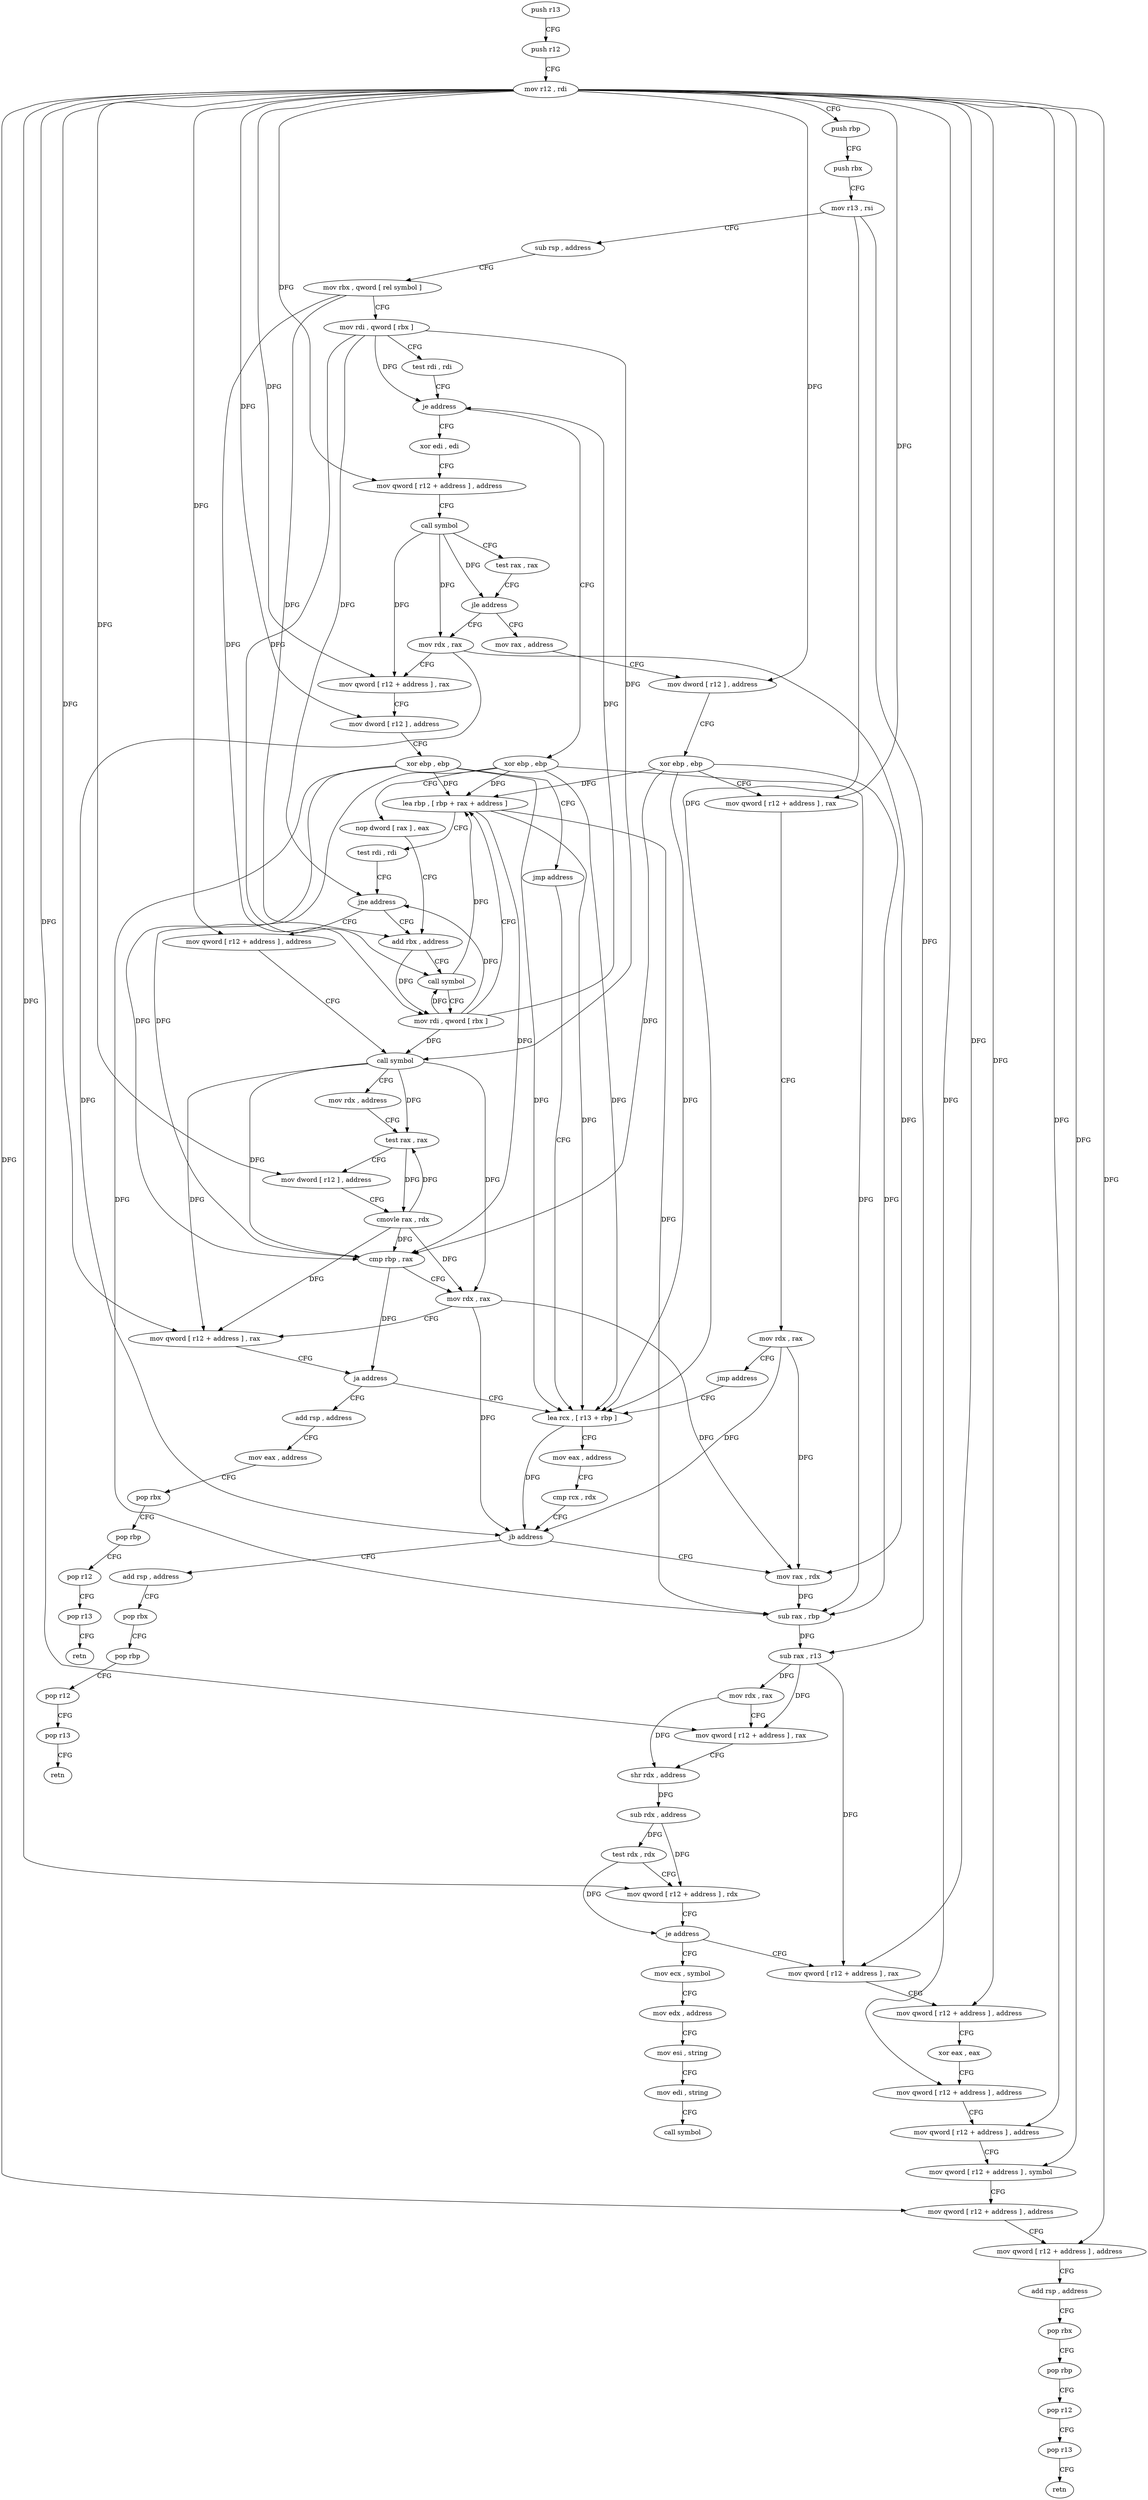 digraph "func" {
"4283936" [label = "push r13" ]
"4283938" [label = "push r12" ]
"4283940" [label = "mov r12 , rdi" ]
"4283943" [label = "push rbp" ]
"4283944" [label = "push rbx" ]
"4283945" [label = "mov r13 , rsi" ]
"4283948" [label = "sub rsp , address" ]
"4283952" [label = "mov rbx , qword [ rel symbol ]" ]
"4283959" [label = "mov rdi , qword [ rbx ]" ]
"4283962" [label = "test rdi , rdi" ]
"4283965" [label = "je address" ]
"4284208" [label = "xor edi , edi" ]
"4283971" [label = "xor ebp , ebp" ]
"4284210" [label = "mov qword [ r12 + address ] , address" ]
"4284219" [label = "call symbol" ]
"4284224" [label = "test rax , rax" ]
"4284227" [label = "jle address" ]
"4284252" [label = "mov rax , address" ]
"4284229" [label = "mov rdx , rax" ]
"4283973" [label = "nop dword [ rax ] , eax" ]
"4283976" [label = "add rbx , address" ]
"4284262" [label = "mov dword [ r12 ] , address" ]
"4284270" [label = "xor ebp , ebp" ]
"4284272" [label = "mov qword [ r12 + address ] , rax" ]
"4284277" [label = "mov rdx , rax" ]
"4284280" [label = "jmp address" ]
"4284054" [label = "lea rcx , [ r13 + rbp ]" ]
"4284232" [label = "mov qword [ r12 + address ] , rax" ]
"4284237" [label = "mov dword [ r12 ] , address" ]
"4284245" [label = "xor ebp , ebp" ]
"4284247" [label = "jmp address" ]
"4283980" [label = "call symbol" ]
"4283985" [label = "mov rdi , qword [ rbx ]" ]
"4283988" [label = "lea rbp , [ rbp + rax + address ]" ]
"4283993" [label = "test rdi , rdi" ]
"4283996" [label = "jne address" ]
"4283998" [label = "mov qword [ r12 + address ] , address" ]
"4284007" [label = "call symbol" ]
"4284012" [label = "mov rdx , address" ]
"4284022" [label = "test rax , rax" ]
"4284025" [label = "mov dword [ r12 ] , address" ]
"4284033" [label = "cmovle rax , rdx" ]
"4284037" [label = "cmp rbp , rax" ]
"4284040" [label = "mov rdx , rax" ]
"4284043" [label = "mov qword [ r12 + address ] , rax" ]
"4284048" [label = "ja address" ]
"4284192" [label = "add rsp , address" ]
"4284059" [label = "mov eax , address" ]
"4284064" [label = "cmp rcx , rdx" ]
"4284067" [label = "jb address" ]
"4284080" [label = "mov rax , rdx" ]
"4284069" [label = "add rsp , address" ]
"4284196" [label = "mov eax , address" ]
"4284201" [label = "pop rbx" ]
"4284202" [label = "pop rbp" ]
"4284203" [label = "pop r12" ]
"4284205" [label = "pop r13" ]
"4284207" [label = "retn" ]
"4284083" [label = "sub rax , rbp" ]
"4284086" [label = "sub rax , r13" ]
"4284089" [label = "mov rdx , rax" ]
"4284092" [label = "mov qword [ r12 + address ] , rax" ]
"4284097" [label = "shr rdx , address" ]
"4284101" [label = "sub rdx , address" ]
"4284105" [label = "test rdx , rdx" ]
"4284108" [label = "mov qword [ r12 + address ] , rdx" ]
"4284113" [label = "je address" ]
"4284285" [label = "mov ecx , symbol" ]
"4284119" [label = "mov qword [ r12 + address ] , rax" ]
"4284073" [label = "pop rbx" ]
"4284074" [label = "pop rbp" ]
"4284075" [label = "pop r12" ]
"4284077" [label = "pop r13" ]
"4284079" [label = "retn" ]
"4284290" [label = "mov edx , address" ]
"4284295" [label = "mov esi , string" ]
"4284300" [label = "mov edi , string" ]
"4284305" [label = "call symbol" ]
"4284124" [label = "mov qword [ r12 + address ] , address" ]
"4284133" [label = "xor eax , eax" ]
"4284135" [label = "mov qword [ r12 + address ] , address" ]
"4284144" [label = "mov qword [ r12 + address ] , address" ]
"4284153" [label = "mov qword [ r12 + address ] , symbol" ]
"4284162" [label = "mov qword [ r12 + address ] , address" ]
"4284171" [label = "mov qword [ r12 + address ] , address" ]
"4284180" [label = "add rsp , address" ]
"4284184" [label = "pop rbx" ]
"4284185" [label = "pop rbp" ]
"4284186" [label = "pop r12" ]
"4284188" [label = "pop r13" ]
"4284190" [label = "retn" ]
"4283936" -> "4283938" [ label = "CFG" ]
"4283938" -> "4283940" [ label = "CFG" ]
"4283940" -> "4283943" [ label = "CFG" ]
"4283940" -> "4284210" [ label = "DFG" ]
"4283940" -> "4284262" [ label = "DFG" ]
"4283940" -> "4284272" [ label = "DFG" ]
"4283940" -> "4284232" [ label = "DFG" ]
"4283940" -> "4284237" [ label = "DFG" ]
"4283940" -> "4283998" [ label = "DFG" ]
"4283940" -> "4284025" [ label = "DFG" ]
"4283940" -> "4284092" [ label = "DFG" ]
"4283940" -> "4284108" [ label = "DFG" ]
"4283940" -> "4284043" [ label = "DFG" ]
"4283940" -> "4284119" [ label = "DFG" ]
"4283940" -> "4284124" [ label = "DFG" ]
"4283940" -> "4284135" [ label = "DFG" ]
"4283940" -> "4284144" [ label = "DFG" ]
"4283940" -> "4284153" [ label = "DFG" ]
"4283940" -> "4284162" [ label = "DFG" ]
"4283940" -> "4284171" [ label = "DFG" ]
"4283943" -> "4283944" [ label = "CFG" ]
"4283944" -> "4283945" [ label = "CFG" ]
"4283945" -> "4283948" [ label = "CFG" ]
"4283945" -> "4284054" [ label = "DFG" ]
"4283945" -> "4284086" [ label = "DFG" ]
"4283948" -> "4283952" [ label = "CFG" ]
"4283952" -> "4283959" [ label = "CFG" ]
"4283952" -> "4283976" [ label = "DFG" ]
"4283952" -> "4283985" [ label = "DFG" ]
"4283959" -> "4283962" [ label = "CFG" ]
"4283959" -> "4283965" [ label = "DFG" ]
"4283959" -> "4283980" [ label = "DFG" ]
"4283959" -> "4283996" [ label = "DFG" ]
"4283959" -> "4284007" [ label = "DFG" ]
"4283962" -> "4283965" [ label = "CFG" ]
"4283965" -> "4284208" [ label = "CFG" ]
"4283965" -> "4283971" [ label = "CFG" ]
"4284208" -> "4284210" [ label = "CFG" ]
"4283971" -> "4283973" [ label = "CFG" ]
"4283971" -> "4283988" [ label = "DFG" ]
"4283971" -> "4284054" [ label = "DFG" ]
"4283971" -> "4284083" [ label = "DFG" ]
"4283971" -> "4284037" [ label = "DFG" ]
"4284210" -> "4284219" [ label = "CFG" ]
"4284219" -> "4284224" [ label = "CFG" ]
"4284219" -> "4284227" [ label = "DFG" ]
"4284219" -> "4284229" [ label = "DFG" ]
"4284219" -> "4284232" [ label = "DFG" ]
"4284224" -> "4284227" [ label = "CFG" ]
"4284227" -> "4284252" [ label = "CFG" ]
"4284227" -> "4284229" [ label = "CFG" ]
"4284252" -> "4284262" [ label = "CFG" ]
"4284229" -> "4284232" [ label = "CFG" ]
"4284229" -> "4284067" [ label = "DFG" ]
"4284229" -> "4284080" [ label = "DFG" ]
"4283973" -> "4283976" [ label = "CFG" ]
"4283976" -> "4283980" [ label = "CFG" ]
"4283976" -> "4283985" [ label = "DFG" ]
"4284262" -> "4284270" [ label = "CFG" ]
"4284270" -> "4284272" [ label = "CFG" ]
"4284270" -> "4283988" [ label = "DFG" ]
"4284270" -> "4284054" [ label = "DFG" ]
"4284270" -> "4284083" [ label = "DFG" ]
"4284270" -> "4284037" [ label = "DFG" ]
"4284272" -> "4284277" [ label = "CFG" ]
"4284277" -> "4284280" [ label = "CFG" ]
"4284277" -> "4284067" [ label = "DFG" ]
"4284277" -> "4284080" [ label = "DFG" ]
"4284280" -> "4284054" [ label = "CFG" ]
"4284054" -> "4284059" [ label = "CFG" ]
"4284054" -> "4284067" [ label = "DFG" ]
"4284232" -> "4284237" [ label = "CFG" ]
"4284237" -> "4284245" [ label = "CFG" ]
"4284245" -> "4284247" [ label = "CFG" ]
"4284245" -> "4283988" [ label = "DFG" ]
"4284245" -> "4284054" [ label = "DFG" ]
"4284245" -> "4284083" [ label = "DFG" ]
"4284245" -> "4284037" [ label = "DFG" ]
"4284247" -> "4284054" [ label = "CFG" ]
"4283980" -> "4283985" [ label = "CFG" ]
"4283980" -> "4283988" [ label = "DFG" ]
"4283985" -> "4283988" [ label = "CFG" ]
"4283985" -> "4283965" [ label = "DFG" ]
"4283985" -> "4283980" [ label = "DFG" ]
"4283985" -> "4283996" [ label = "DFG" ]
"4283985" -> "4284007" [ label = "DFG" ]
"4283988" -> "4283993" [ label = "CFG" ]
"4283988" -> "4284054" [ label = "DFG" ]
"4283988" -> "4284083" [ label = "DFG" ]
"4283988" -> "4284037" [ label = "DFG" ]
"4283993" -> "4283996" [ label = "CFG" ]
"4283996" -> "4283976" [ label = "CFG" ]
"4283996" -> "4283998" [ label = "CFG" ]
"4283998" -> "4284007" [ label = "CFG" ]
"4284007" -> "4284012" [ label = "CFG" ]
"4284007" -> "4284022" [ label = "DFG" ]
"4284007" -> "4284037" [ label = "DFG" ]
"4284007" -> "4284040" [ label = "DFG" ]
"4284007" -> "4284043" [ label = "DFG" ]
"4284012" -> "4284022" [ label = "CFG" ]
"4284022" -> "4284025" [ label = "CFG" ]
"4284022" -> "4284033" [ label = "DFG" ]
"4284025" -> "4284033" [ label = "CFG" ]
"4284033" -> "4284037" [ label = "DFG" ]
"4284033" -> "4284022" [ label = "DFG" ]
"4284033" -> "4284040" [ label = "DFG" ]
"4284033" -> "4284043" [ label = "DFG" ]
"4284037" -> "4284040" [ label = "CFG" ]
"4284037" -> "4284048" [ label = "DFG" ]
"4284040" -> "4284043" [ label = "CFG" ]
"4284040" -> "4284067" [ label = "DFG" ]
"4284040" -> "4284080" [ label = "DFG" ]
"4284043" -> "4284048" [ label = "CFG" ]
"4284048" -> "4284192" [ label = "CFG" ]
"4284048" -> "4284054" [ label = "CFG" ]
"4284192" -> "4284196" [ label = "CFG" ]
"4284059" -> "4284064" [ label = "CFG" ]
"4284064" -> "4284067" [ label = "CFG" ]
"4284067" -> "4284080" [ label = "CFG" ]
"4284067" -> "4284069" [ label = "CFG" ]
"4284080" -> "4284083" [ label = "DFG" ]
"4284069" -> "4284073" [ label = "CFG" ]
"4284196" -> "4284201" [ label = "CFG" ]
"4284201" -> "4284202" [ label = "CFG" ]
"4284202" -> "4284203" [ label = "CFG" ]
"4284203" -> "4284205" [ label = "CFG" ]
"4284205" -> "4284207" [ label = "CFG" ]
"4284083" -> "4284086" [ label = "DFG" ]
"4284086" -> "4284089" [ label = "DFG" ]
"4284086" -> "4284092" [ label = "DFG" ]
"4284086" -> "4284119" [ label = "DFG" ]
"4284089" -> "4284092" [ label = "CFG" ]
"4284089" -> "4284097" [ label = "DFG" ]
"4284092" -> "4284097" [ label = "CFG" ]
"4284097" -> "4284101" [ label = "DFG" ]
"4284101" -> "4284105" [ label = "DFG" ]
"4284101" -> "4284108" [ label = "DFG" ]
"4284105" -> "4284108" [ label = "CFG" ]
"4284105" -> "4284113" [ label = "DFG" ]
"4284108" -> "4284113" [ label = "CFG" ]
"4284113" -> "4284285" [ label = "CFG" ]
"4284113" -> "4284119" [ label = "CFG" ]
"4284285" -> "4284290" [ label = "CFG" ]
"4284119" -> "4284124" [ label = "CFG" ]
"4284073" -> "4284074" [ label = "CFG" ]
"4284074" -> "4284075" [ label = "CFG" ]
"4284075" -> "4284077" [ label = "CFG" ]
"4284077" -> "4284079" [ label = "CFG" ]
"4284290" -> "4284295" [ label = "CFG" ]
"4284295" -> "4284300" [ label = "CFG" ]
"4284300" -> "4284305" [ label = "CFG" ]
"4284124" -> "4284133" [ label = "CFG" ]
"4284133" -> "4284135" [ label = "CFG" ]
"4284135" -> "4284144" [ label = "CFG" ]
"4284144" -> "4284153" [ label = "CFG" ]
"4284153" -> "4284162" [ label = "CFG" ]
"4284162" -> "4284171" [ label = "CFG" ]
"4284171" -> "4284180" [ label = "CFG" ]
"4284180" -> "4284184" [ label = "CFG" ]
"4284184" -> "4284185" [ label = "CFG" ]
"4284185" -> "4284186" [ label = "CFG" ]
"4284186" -> "4284188" [ label = "CFG" ]
"4284188" -> "4284190" [ label = "CFG" ]
}
